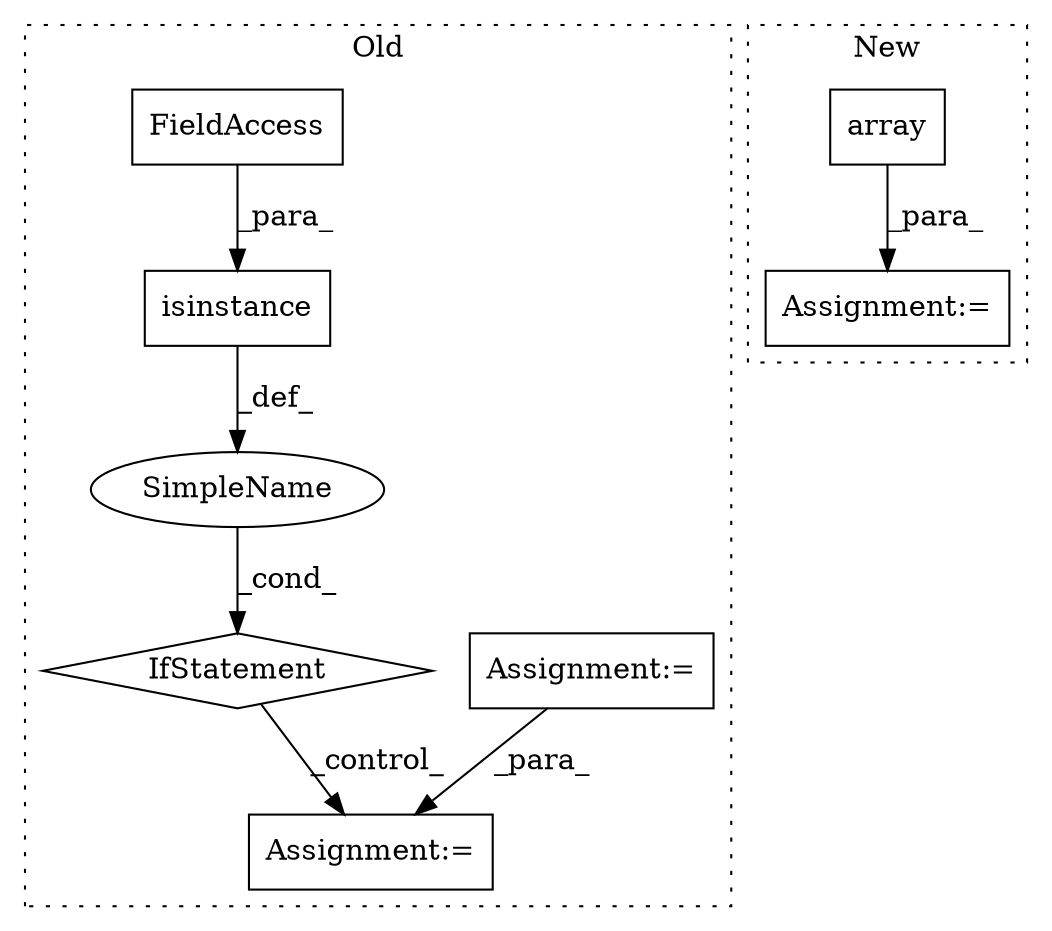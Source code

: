 digraph G {
subgraph cluster0 {
1 [label="isinstance" a="32" s="1902,1935" l="11,1" shape="box"];
4 [label="IfStatement" a="25" s="1898,1936" l="4,2" shape="diamond"];
5 [label="Assignment:=" a="7" s="2004,2091" l="65,2" shape="box"];
6 [label="SimpleName" a="42" s="" l="" shape="ellipse"];
7 [label="Assignment:=" a="7" s="1842" l="1" shape="box"];
8 [label="FieldAccess" a="22" s="1919" l="16" shape="box"];
label = "Old";
style="dotted";
}
subgraph cluster1 {
2 [label="array" a="32" s="1334,1352" l="6,1" shape="box"];
3 [label="Assignment:=" a="7" s="1517" l="22" shape="box"];
label = "New";
style="dotted";
}
1 -> 6 [label="_def_"];
2 -> 3 [label="_para_"];
4 -> 5 [label="_control_"];
6 -> 4 [label="_cond_"];
7 -> 5 [label="_para_"];
8 -> 1 [label="_para_"];
}